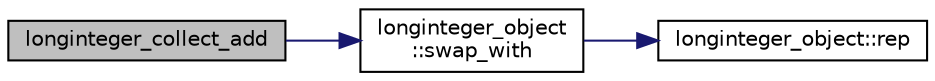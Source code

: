 digraph "longinteger_collect_add"
{
  edge [fontname="Helvetica",fontsize="10",labelfontname="Helvetica",labelfontsize="10"];
  node [fontname="Helvetica",fontsize="10",shape=record];
  rankdir="LR";
  Node2428 [label="longinteger_collect_add",height=0.2,width=0.4,color="black", fillcolor="grey75", style="filled", fontcolor="black"];
  Node2428 -> Node2429 [color="midnightblue",fontsize="10",style="solid",fontname="Helvetica"];
  Node2429 [label="longinteger_object\l::swap_with",height=0.2,width=0.4,color="black", fillcolor="white", style="filled",URL="$dd/d7e/classlonginteger__object.html#ad5b3a13ab9dd9194219627600890aed5"];
  Node2429 -> Node2430 [color="midnightblue",fontsize="10",style="solid",fontname="Helvetica"];
  Node2430 [label="longinteger_object::rep",height=0.2,width=0.4,color="black", fillcolor="white", style="filled",URL="$dd/d7e/classlonginteger__object.html#a3ecaf12738cc721d281c416503f241e2"];
}
